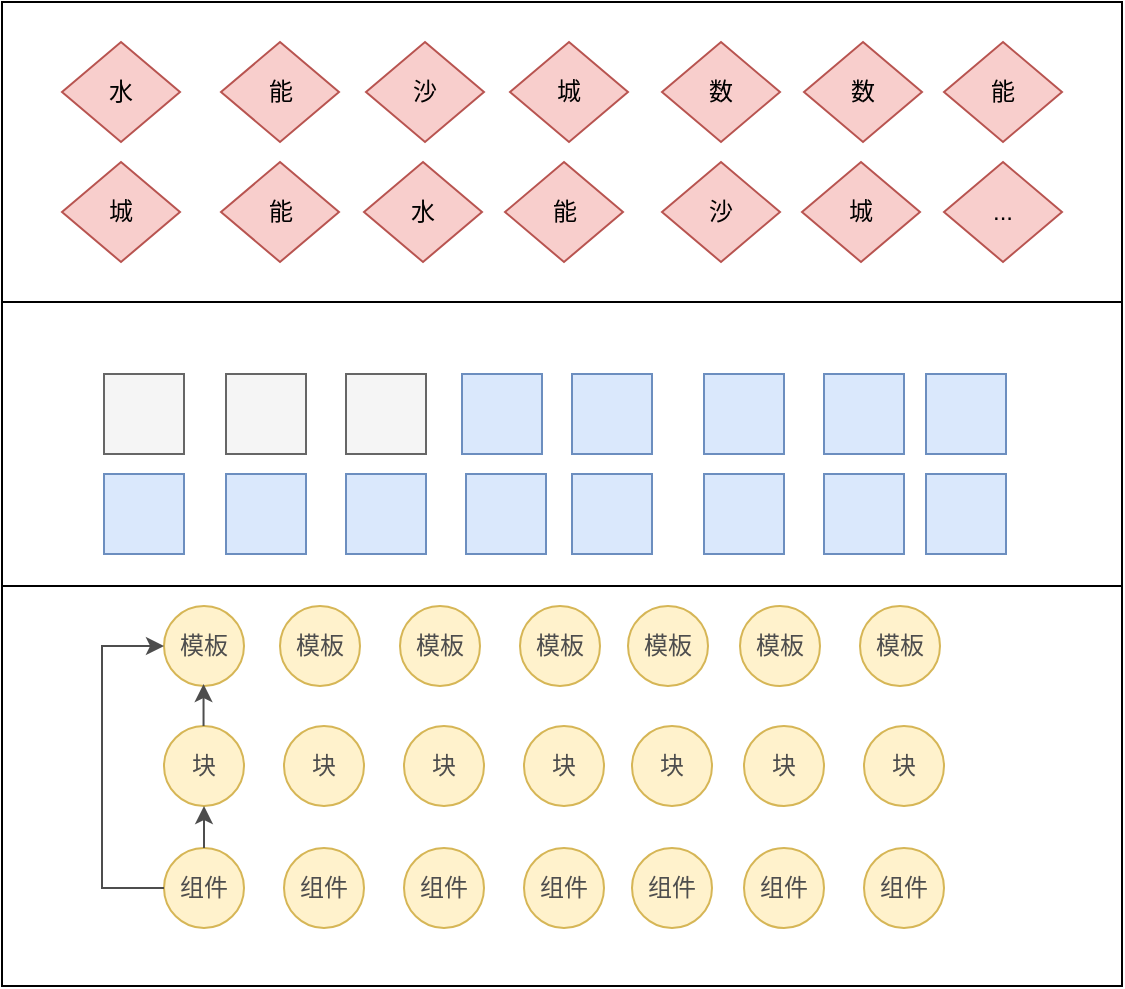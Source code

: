 <mxfile version="23.1.1" type="github">
  <diagram name="第 1 页" id="mMZEBTTdIN2JeKHLNIeS">
    <mxGraphModel dx="1062" dy="561" grid="1" gridSize="10" guides="1" tooltips="1" connect="1" arrows="1" fold="1" page="1" pageScale="1" pageWidth="827" pageHeight="1169" math="0" shadow="0">
      <root>
        <mxCell id="0" />
        <mxCell id="1" parent="0" />
        <mxCell id="fn71pbya2OXmnBk7wgXR-1" value="" style="rounded=0;whiteSpace=wrap;html=1;" vertex="1" parent="1">
          <mxGeometry x="120" y="482" width="560" height="200" as="geometry" />
        </mxCell>
        <mxCell id="fn71pbya2OXmnBk7wgXR-2" value="" style="rounded=0;whiteSpace=wrap;html=1;" vertex="1" parent="1">
          <mxGeometry x="120" y="190" width="560" height="150" as="geometry" />
        </mxCell>
        <mxCell id="fn71pbya2OXmnBk7wgXR-3" value="" style="rounded=0;whiteSpace=wrap;html=1;" vertex="1" parent="1">
          <mxGeometry x="120" y="340" width="560" height="142" as="geometry" />
        </mxCell>
        <mxCell id="fn71pbya2OXmnBk7wgXR-4" value="组件" style="ellipse;whiteSpace=wrap;html=1;aspect=fixed;fillColor=#fff2cc;strokeColor=#d6b656;fontColor=#4D4D4D;" vertex="1" parent="1">
          <mxGeometry x="201" y="613" width="40" height="40" as="geometry" />
        </mxCell>
        <mxCell id="fn71pbya2OXmnBk7wgXR-5" value="组件" style="ellipse;whiteSpace=wrap;html=1;aspect=fixed;fillColor=#fff2cc;strokeColor=#d6b656;fontColor=#4D4D4D;" vertex="1" parent="1">
          <mxGeometry x="261" y="613" width="40" height="40" as="geometry" />
        </mxCell>
        <mxCell id="fn71pbya2OXmnBk7wgXR-6" value="组件" style="ellipse;whiteSpace=wrap;html=1;aspect=fixed;fillColor=#fff2cc;strokeColor=#d6b656;fontColor=#4D4D4D;" vertex="1" parent="1">
          <mxGeometry x="321" y="613" width="40" height="40" as="geometry" />
        </mxCell>
        <mxCell id="fn71pbya2OXmnBk7wgXR-7" value="组件" style="ellipse;whiteSpace=wrap;html=1;aspect=fixed;fillColor=#fff2cc;strokeColor=#d6b656;fontColor=#4D4D4D;" vertex="1" parent="1">
          <mxGeometry x="381" y="613" width="40" height="40" as="geometry" />
        </mxCell>
        <mxCell id="fn71pbya2OXmnBk7wgXR-8" value="组件" style="ellipse;whiteSpace=wrap;html=1;aspect=fixed;fillColor=#fff2cc;strokeColor=#d6b656;fontColor=#4D4D4D;" vertex="1" parent="1">
          <mxGeometry x="435" y="613" width="40" height="40" as="geometry" />
        </mxCell>
        <mxCell id="fn71pbya2OXmnBk7wgXR-9" value="组件" style="ellipse;whiteSpace=wrap;html=1;aspect=fixed;fillColor=#fff2cc;strokeColor=#d6b656;fontColor=#4D4D4D;" vertex="1" parent="1">
          <mxGeometry x="491" y="613" width="40" height="40" as="geometry" />
        </mxCell>
        <mxCell id="fn71pbya2OXmnBk7wgXR-10" value="组件" style="ellipse;whiteSpace=wrap;html=1;aspect=fixed;fillColor=#fff2cc;strokeColor=#d6b656;fontColor=#4D4D4D;" vertex="1" parent="1">
          <mxGeometry x="551" y="613" width="40" height="40" as="geometry" />
        </mxCell>
        <mxCell id="fn71pbya2OXmnBk7wgXR-12" value="块" style="ellipse;whiteSpace=wrap;html=1;aspect=fixed;fillColor=#fff2cc;strokeColor=#d6b656;fontColor=#4D4D4D;" vertex="1" parent="1">
          <mxGeometry x="201" y="552" width="40" height="40" as="geometry" />
        </mxCell>
        <mxCell id="fn71pbya2OXmnBk7wgXR-13" value="块" style="ellipse;whiteSpace=wrap;html=1;aspect=fixed;fillColor=#fff2cc;strokeColor=#d6b656;fontColor=#4D4D4D;" vertex="1" parent="1">
          <mxGeometry x="261" y="552" width="40" height="40" as="geometry" />
        </mxCell>
        <mxCell id="fn71pbya2OXmnBk7wgXR-14" value="块" style="ellipse;whiteSpace=wrap;html=1;aspect=fixed;fillColor=#fff2cc;strokeColor=#d6b656;fontColor=#4D4D4D;" vertex="1" parent="1">
          <mxGeometry x="321" y="552" width="40" height="40" as="geometry" />
        </mxCell>
        <mxCell id="fn71pbya2OXmnBk7wgXR-15" value="块" style="ellipse;whiteSpace=wrap;html=1;aspect=fixed;fillColor=#fff2cc;strokeColor=#d6b656;fontColor=#4D4D4D;" vertex="1" parent="1">
          <mxGeometry x="381" y="552" width="40" height="40" as="geometry" />
        </mxCell>
        <mxCell id="fn71pbya2OXmnBk7wgXR-16" value="块" style="ellipse;whiteSpace=wrap;html=1;aspect=fixed;fillColor=#fff2cc;strokeColor=#d6b656;fontColor=#4D4D4D;" vertex="1" parent="1">
          <mxGeometry x="435" y="552" width="40" height="40" as="geometry" />
        </mxCell>
        <mxCell id="fn71pbya2OXmnBk7wgXR-17" value="块" style="ellipse;whiteSpace=wrap;html=1;aspect=fixed;fillColor=#fff2cc;strokeColor=#d6b656;fontColor=#4D4D4D;" vertex="1" parent="1">
          <mxGeometry x="491" y="552" width="40" height="40" as="geometry" />
        </mxCell>
        <mxCell id="fn71pbya2OXmnBk7wgXR-18" value="块" style="ellipse;whiteSpace=wrap;html=1;aspect=fixed;fillColor=#fff2cc;strokeColor=#d6b656;fontColor=#4D4D4D;" vertex="1" parent="1">
          <mxGeometry x="551" y="552" width="40" height="40" as="geometry" />
        </mxCell>
        <mxCell id="fn71pbya2OXmnBk7wgXR-19" value="模板" style="ellipse;whiteSpace=wrap;html=1;aspect=fixed;fillColor=#fff2cc;strokeColor=#d6b656;fontColor=#4D4D4D;" vertex="1" parent="1">
          <mxGeometry x="201" y="492" width="40" height="40" as="geometry" />
        </mxCell>
        <mxCell id="fn71pbya2OXmnBk7wgXR-20" value="模板" style="ellipse;whiteSpace=wrap;html=1;aspect=fixed;fillColor=#fff2cc;strokeColor=#d6b656;fontColor=#4D4D4D;" vertex="1" parent="1">
          <mxGeometry x="259" y="492" width="40" height="40" as="geometry" />
        </mxCell>
        <mxCell id="fn71pbya2OXmnBk7wgXR-21" value="模板" style="ellipse;whiteSpace=wrap;html=1;aspect=fixed;fillColor=#fff2cc;strokeColor=#d6b656;fontColor=#4D4D4D;" vertex="1" parent="1">
          <mxGeometry x="319" y="492" width="40" height="40" as="geometry" />
        </mxCell>
        <mxCell id="fn71pbya2OXmnBk7wgXR-22" value="模板" style="ellipse;whiteSpace=wrap;html=1;aspect=fixed;fillColor=#fff2cc;strokeColor=#d6b656;fontColor=#4D4D4D;" vertex="1" parent="1">
          <mxGeometry x="379" y="492" width="40" height="40" as="geometry" />
        </mxCell>
        <mxCell id="fn71pbya2OXmnBk7wgXR-23" value="模板" style="ellipse;whiteSpace=wrap;html=1;aspect=fixed;fillColor=#fff2cc;strokeColor=#d6b656;fontColor=#4D4D4D;" vertex="1" parent="1">
          <mxGeometry x="433" y="492" width="40" height="40" as="geometry" />
        </mxCell>
        <mxCell id="fn71pbya2OXmnBk7wgXR-24" value="模板" style="ellipse;whiteSpace=wrap;html=1;aspect=fixed;fillColor=#fff2cc;strokeColor=#d6b656;fontColor=#4D4D4D;" vertex="1" parent="1">
          <mxGeometry x="489" y="492" width="40" height="40" as="geometry" />
        </mxCell>
        <mxCell id="fn71pbya2OXmnBk7wgXR-25" value="模板" style="ellipse;whiteSpace=wrap;html=1;aspect=fixed;fillColor=#fff2cc;strokeColor=#d6b656;fontColor=#4D4D4D;" vertex="1" parent="1">
          <mxGeometry x="549" y="492" width="40" height="40" as="geometry" />
        </mxCell>
        <mxCell id="fn71pbya2OXmnBk7wgXR-27" value="" style="whiteSpace=wrap;html=1;aspect=fixed;fillColor=#f5f5f5;fontColor=#333333;strokeColor=#666666;" vertex="1" parent="1">
          <mxGeometry x="171" y="376" width="40" height="40" as="geometry" />
        </mxCell>
        <mxCell id="fn71pbya2OXmnBk7wgXR-28" value="" style="whiteSpace=wrap;html=1;aspect=fixed;fillColor=#f5f5f5;fontColor=#333333;strokeColor=#666666;" vertex="1" parent="1">
          <mxGeometry x="232" y="376" width="40" height="40" as="geometry" />
        </mxCell>
        <mxCell id="fn71pbya2OXmnBk7wgXR-29" value="" style="whiteSpace=wrap;html=1;aspect=fixed;fillColor=#f5f5f5;fontColor=#333333;strokeColor=#666666;" vertex="1" parent="1">
          <mxGeometry x="292" y="376" width="40" height="40" as="geometry" />
        </mxCell>
        <mxCell id="fn71pbya2OXmnBk7wgXR-30" value="" style="whiteSpace=wrap;html=1;aspect=fixed;fillColor=#dae8fc;strokeColor=#6c8ebf;" vertex="1" parent="1">
          <mxGeometry x="350" y="376" width="40" height="40" as="geometry" />
        </mxCell>
        <mxCell id="fn71pbya2OXmnBk7wgXR-31" value="" style="whiteSpace=wrap;html=1;aspect=fixed;fillColor=#dae8fc;strokeColor=#6c8ebf;" vertex="1" parent="1">
          <mxGeometry x="405" y="376" width="40" height="40" as="geometry" />
        </mxCell>
        <mxCell id="fn71pbya2OXmnBk7wgXR-32" value="" style="whiteSpace=wrap;html=1;aspect=fixed;fillColor=#dae8fc;strokeColor=#6c8ebf;" vertex="1" parent="1">
          <mxGeometry x="471" y="376" width="40" height="40" as="geometry" />
        </mxCell>
        <mxCell id="fn71pbya2OXmnBk7wgXR-33" value="" style="whiteSpace=wrap;html=1;aspect=fixed;fillColor=#dae8fc;strokeColor=#6c8ebf;" vertex="1" parent="1">
          <mxGeometry x="531" y="376" width="40" height="40" as="geometry" />
        </mxCell>
        <mxCell id="fn71pbya2OXmnBk7wgXR-34" value="" style="whiteSpace=wrap;html=1;aspect=fixed;fillColor=#dae8fc;strokeColor=#6c8ebf;" vertex="1" parent="1">
          <mxGeometry x="582" y="376" width="40" height="40" as="geometry" />
        </mxCell>
        <mxCell id="fn71pbya2OXmnBk7wgXR-35" value="" style="whiteSpace=wrap;html=1;aspect=fixed;fillColor=#dae8fc;strokeColor=#6c8ebf;" vertex="1" parent="1">
          <mxGeometry x="171" y="426" width="40" height="40" as="geometry" />
        </mxCell>
        <mxCell id="fn71pbya2OXmnBk7wgXR-36" value="" style="whiteSpace=wrap;html=1;aspect=fixed;fillColor=#dae8fc;strokeColor=#6c8ebf;" vertex="1" parent="1">
          <mxGeometry x="232" y="426" width="40" height="40" as="geometry" />
        </mxCell>
        <mxCell id="fn71pbya2OXmnBk7wgXR-37" value="" style="whiteSpace=wrap;html=1;aspect=fixed;fillColor=#dae8fc;strokeColor=#6c8ebf;" vertex="1" parent="1">
          <mxGeometry x="292" y="426" width="40" height="40" as="geometry" />
        </mxCell>
        <mxCell id="fn71pbya2OXmnBk7wgXR-38" value="" style="whiteSpace=wrap;html=1;aspect=fixed;fillColor=#dae8fc;strokeColor=#6c8ebf;" vertex="1" parent="1">
          <mxGeometry x="352" y="426" width="40" height="40" as="geometry" />
        </mxCell>
        <mxCell id="fn71pbya2OXmnBk7wgXR-39" value="" style="whiteSpace=wrap;html=1;aspect=fixed;fillColor=#dae8fc;strokeColor=#6c8ebf;" vertex="1" parent="1">
          <mxGeometry x="405" y="426" width="40" height="40" as="geometry" />
        </mxCell>
        <mxCell id="fn71pbya2OXmnBk7wgXR-40" value="" style="whiteSpace=wrap;html=1;aspect=fixed;fillColor=#dae8fc;strokeColor=#6c8ebf;" vertex="1" parent="1">
          <mxGeometry x="471" y="426" width="40" height="40" as="geometry" />
        </mxCell>
        <mxCell id="fn71pbya2OXmnBk7wgXR-41" value="" style="whiteSpace=wrap;html=1;aspect=fixed;fillColor=#dae8fc;strokeColor=#6c8ebf;" vertex="1" parent="1">
          <mxGeometry x="531" y="426" width="40" height="40" as="geometry" />
        </mxCell>
        <mxCell id="fn71pbya2OXmnBk7wgXR-42" value="" style="whiteSpace=wrap;html=1;aspect=fixed;fillColor=#dae8fc;strokeColor=#6c8ebf;" vertex="1" parent="1">
          <mxGeometry x="582" y="426" width="40" height="40" as="geometry" />
        </mxCell>
        <mxCell id="fn71pbya2OXmnBk7wgXR-43" value="水" style="rhombus;whiteSpace=wrap;html=1;fillColor=#f8cecc;strokeColor=#b85450;" vertex="1" parent="1">
          <mxGeometry x="150" y="210" width="59" height="50" as="geometry" />
        </mxCell>
        <mxCell id="fn71pbya2OXmnBk7wgXR-44" value="沙" style="rhombus;whiteSpace=wrap;html=1;fillColor=#f8cecc;strokeColor=#b85450;" vertex="1" parent="1">
          <mxGeometry x="302" y="210" width="59" height="50" as="geometry" />
        </mxCell>
        <mxCell id="fn71pbya2OXmnBk7wgXR-45" value="能" style="rhombus;whiteSpace=wrap;html=1;fillColor=#f8cecc;strokeColor=#b85450;" vertex="1" parent="1">
          <mxGeometry x="229.5" y="210" width="59" height="50" as="geometry" />
        </mxCell>
        <mxCell id="fn71pbya2OXmnBk7wgXR-46" value="城" style="rhombus;whiteSpace=wrap;html=1;fillColor=#f8cecc;strokeColor=#b85450;" vertex="1" parent="1">
          <mxGeometry x="374" y="210" width="59" height="50" as="geometry" />
        </mxCell>
        <mxCell id="fn71pbya2OXmnBk7wgXR-47" value="数" style="rhombus;whiteSpace=wrap;html=1;fillColor=#f8cecc;strokeColor=#b85450;" vertex="1" parent="1">
          <mxGeometry x="450" y="210" width="59" height="50" as="geometry" />
        </mxCell>
        <mxCell id="fn71pbya2OXmnBk7wgXR-48" value="数" style="rhombus;whiteSpace=wrap;html=1;fillColor=#f8cecc;strokeColor=#b85450;" vertex="1" parent="1">
          <mxGeometry x="521" y="210" width="59" height="50" as="geometry" />
        </mxCell>
        <mxCell id="fn71pbya2OXmnBk7wgXR-49" value="能" style="rhombus;whiteSpace=wrap;html=1;fillColor=#f8cecc;strokeColor=#b85450;" vertex="1" parent="1">
          <mxGeometry x="591" y="210" width="59" height="50" as="geometry" />
        </mxCell>
        <mxCell id="fn71pbya2OXmnBk7wgXR-50" value="&lt;span style=&quot;font-weight: normal;&quot;&gt;城&lt;/span&gt;" style="rhombus;whiteSpace=wrap;html=1;fontStyle=1;fillColor=#f8cecc;strokeColor=#b85450;" vertex="1" parent="1">
          <mxGeometry x="150" y="270" width="59" height="50" as="geometry" />
        </mxCell>
        <mxCell id="fn71pbya2OXmnBk7wgXR-51" value="能" style="rhombus;whiteSpace=wrap;html=1;fillColor=#f8cecc;strokeColor=#b85450;" vertex="1" parent="1">
          <mxGeometry x="229.5" y="270" width="59" height="50" as="geometry" />
        </mxCell>
        <mxCell id="fn71pbya2OXmnBk7wgXR-52" value="水" style="rhombus;whiteSpace=wrap;html=1;fillColor=#f8cecc;strokeColor=#b85450;" vertex="1" parent="1">
          <mxGeometry x="301" y="270" width="59" height="50" as="geometry" />
        </mxCell>
        <mxCell id="fn71pbya2OXmnBk7wgXR-53" value="能" style="rhombus;whiteSpace=wrap;html=1;fillColor=#f8cecc;strokeColor=#b85450;" vertex="1" parent="1">
          <mxGeometry x="371.5" y="270" width="59" height="50" as="geometry" />
        </mxCell>
        <mxCell id="fn71pbya2OXmnBk7wgXR-54" value="沙" style="rhombus;whiteSpace=wrap;html=1;fillColor=#f8cecc;strokeColor=#b85450;" vertex="1" parent="1">
          <mxGeometry x="450" y="270" width="59" height="50" as="geometry" />
        </mxCell>
        <mxCell id="fn71pbya2OXmnBk7wgXR-55" value="城" style="rhombus;whiteSpace=wrap;html=1;fillColor=#f8cecc;strokeColor=#b85450;" vertex="1" parent="1">
          <mxGeometry x="520" y="270" width="59" height="50" as="geometry" />
        </mxCell>
        <mxCell id="fn71pbya2OXmnBk7wgXR-56" value="..." style="rhombus;whiteSpace=wrap;html=1;fillColor=#f8cecc;strokeColor=#b85450;" vertex="1" parent="1">
          <mxGeometry x="591" y="270" width="59" height="50" as="geometry" />
        </mxCell>
        <mxCell id="fn71pbya2OXmnBk7wgXR-61" value="" style="endArrow=classic;html=1;rounded=0;entryX=0.5;entryY=1;entryDx=0;entryDy=0;exitX=0.5;exitY=0;exitDx=0;exitDy=0;fontColor=#4D4D4D;strokeColor=#4D4D4D;" edge="1" parent="1" source="fn71pbya2OXmnBk7wgXR-4" target="fn71pbya2OXmnBk7wgXR-12">
          <mxGeometry width="50" height="50" relative="1" as="geometry">
            <mxPoint x="221" y="610" as="sourcePoint" />
            <mxPoint x="220" y="595" as="targetPoint" />
          </mxGeometry>
        </mxCell>
        <mxCell id="fn71pbya2OXmnBk7wgXR-63" value="" style="endArrow=classic;html=1;rounded=0;entryX=0.5;entryY=1;entryDx=0;entryDy=0;exitX=0.5;exitY=0;exitDx=0;exitDy=0;fontColor=#4D4D4D;strokeColor=#4D4D4D;" edge="1" parent="1">
          <mxGeometry width="50" height="50" relative="1" as="geometry">
            <mxPoint x="220.77" y="552" as="sourcePoint" />
            <mxPoint x="220.77" y="531" as="targetPoint" />
          </mxGeometry>
        </mxCell>
        <mxCell id="fn71pbya2OXmnBk7wgXR-64" value="" style="endArrow=classic;html=1;rounded=0;entryX=0;entryY=0.5;entryDx=0;entryDy=0;fontColor=#4D4D4D;strokeColor=#4D4D4D;" edge="1" parent="1" target="fn71pbya2OXmnBk7wgXR-19">
          <mxGeometry width="50" height="50" relative="1" as="geometry">
            <mxPoint x="201" y="633" as="sourcePoint" />
            <mxPoint x="179.21" y="613" as="targetPoint" />
            <Array as="points">
              <mxPoint x="170" y="633" />
              <mxPoint x="170" y="512" />
            </Array>
          </mxGeometry>
        </mxCell>
      </root>
    </mxGraphModel>
  </diagram>
</mxfile>
